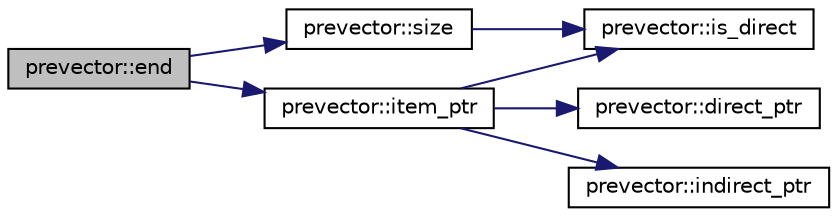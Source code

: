 digraph "prevector::end"
{
  edge [fontname="Helvetica",fontsize="10",labelfontname="Helvetica",labelfontsize="10"];
  node [fontname="Helvetica",fontsize="10",shape=record];
  rankdir="LR";
  Node258 [label="prevector::end",height=0.2,width=0.4,color="black", fillcolor="grey75", style="filled", fontcolor="black"];
  Node258 -> Node259 [color="midnightblue",fontsize="10",style="solid",fontname="Helvetica"];
  Node259 [label="prevector::item_ptr",height=0.2,width=0.4,color="black", fillcolor="white", style="filled",URL="$de/d38/classprevector.html#a59f1d7bcbc751cfa0faddd7ffa184846"];
  Node259 -> Node260 [color="midnightblue",fontsize="10",style="solid",fontname="Helvetica"];
  Node260 [label="prevector::is_direct",height=0.2,width=0.4,color="black", fillcolor="white", style="filled",URL="$de/d38/classprevector.html#a933e204a7e29c6bbc85479d023c00ff8"];
  Node259 -> Node261 [color="midnightblue",fontsize="10",style="solid",fontname="Helvetica"];
  Node261 [label="prevector::direct_ptr",height=0.2,width=0.4,color="black", fillcolor="white", style="filled",URL="$de/d38/classprevector.html#a20150a43dd87c33f0e855a55bd3418e8"];
  Node259 -> Node262 [color="midnightblue",fontsize="10",style="solid",fontname="Helvetica"];
  Node262 [label="prevector::indirect_ptr",height=0.2,width=0.4,color="black", fillcolor="white", style="filled",URL="$de/d38/classprevector.html#ae3343cc65be9fd678b4a6f8305624de6"];
  Node258 -> Node263 [color="midnightblue",fontsize="10",style="solid",fontname="Helvetica"];
  Node263 [label="prevector::size",height=0.2,width=0.4,color="black", fillcolor="white", style="filled",URL="$de/d38/classprevector.html#a626f7d206dbc24e5610631809762758b"];
  Node263 -> Node260 [color="midnightblue",fontsize="10",style="solid",fontname="Helvetica"];
}
